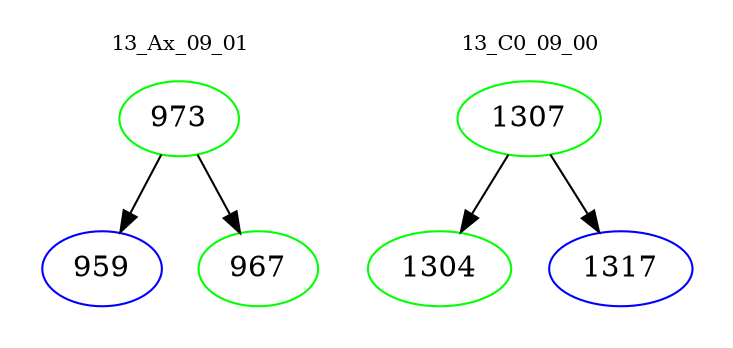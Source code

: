 digraph{
subgraph cluster_0 {
color = white
label = "13_Ax_09_01";
fontsize=10;
T0_973 [label="973", color="green"]
T0_973 -> T0_959 [color="black"]
T0_959 [label="959", color="blue"]
T0_973 -> T0_967 [color="black"]
T0_967 [label="967", color="green"]
}
subgraph cluster_1 {
color = white
label = "13_C0_09_00";
fontsize=10;
T1_1307 [label="1307", color="green"]
T1_1307 -> T1_1304 [color="black"]
T1_1304 [label="1304", color="green"]
T1_1307 -> T1_1317 [color="black"]
T1_1317 [label="1317", color="blue"]
}
}
